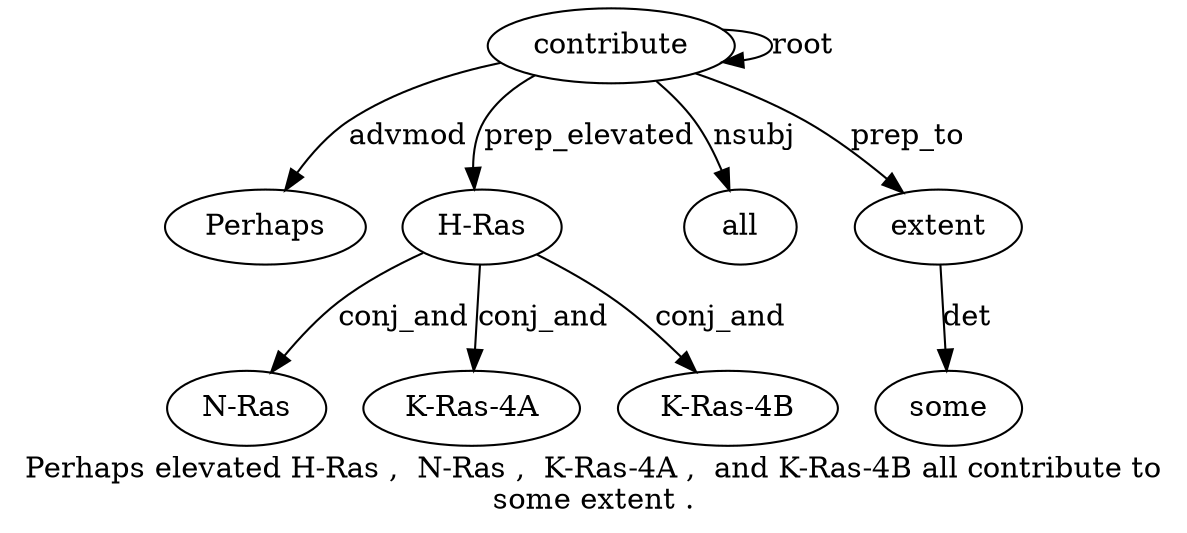 digraph "Perhaps elevated H-Ras ,  N-Ras ,  K-Ras-4A ,  and K-Ras-4B all contribute to some extent ." {
label="Perhaps elevated H-Ras ,  N-Ras ,  K-Ras-4A ,  and K-Ras-4B all contribute to
some extent .";
contribute12 [style=filled, fillcolor=white, label=contribute];
Perhaps1 [style=filled, fillcolor=white, label=Perhaps];
contribute12 -> Perhaps1  [label=advmod];
"H-Ras3" [style=filled, fillcolor=white, label="H-Ras"];
contribute12 -> "H-Ras3"  [label=prep_elevated];
"N-Ras5" [style=filled, fillcolor=white, label="N-Ras"];
"H-Ras3" -> "N-Ras5"  [label=conj_and];
"K-Ras-4A7" [style=filled, fillcolor=white, label="K-Ras-4A"];
"H-Ras3" -> "K-Ras-4A7"  [label=conj_and];
"K-Ras-4B10" [style=filled, fillcolor=white, label="K-Ras-4B"];
"H-Ras3" -> "K-Ras-4B10"  [label=conj_and];
all11 [style=filled, fillcolor=white, label=all];
contribute12 -> all11  [label=nsubj];
contribute12 -> contribute12  [label=root];
extent15 [style=filled, fillcolor=white, label=extent];
some14 [style=filled, fillcolor=white, label=some];
extent15 -> some14  [label=det];
contribute12 -> extent15  [label=prep_to];
}
